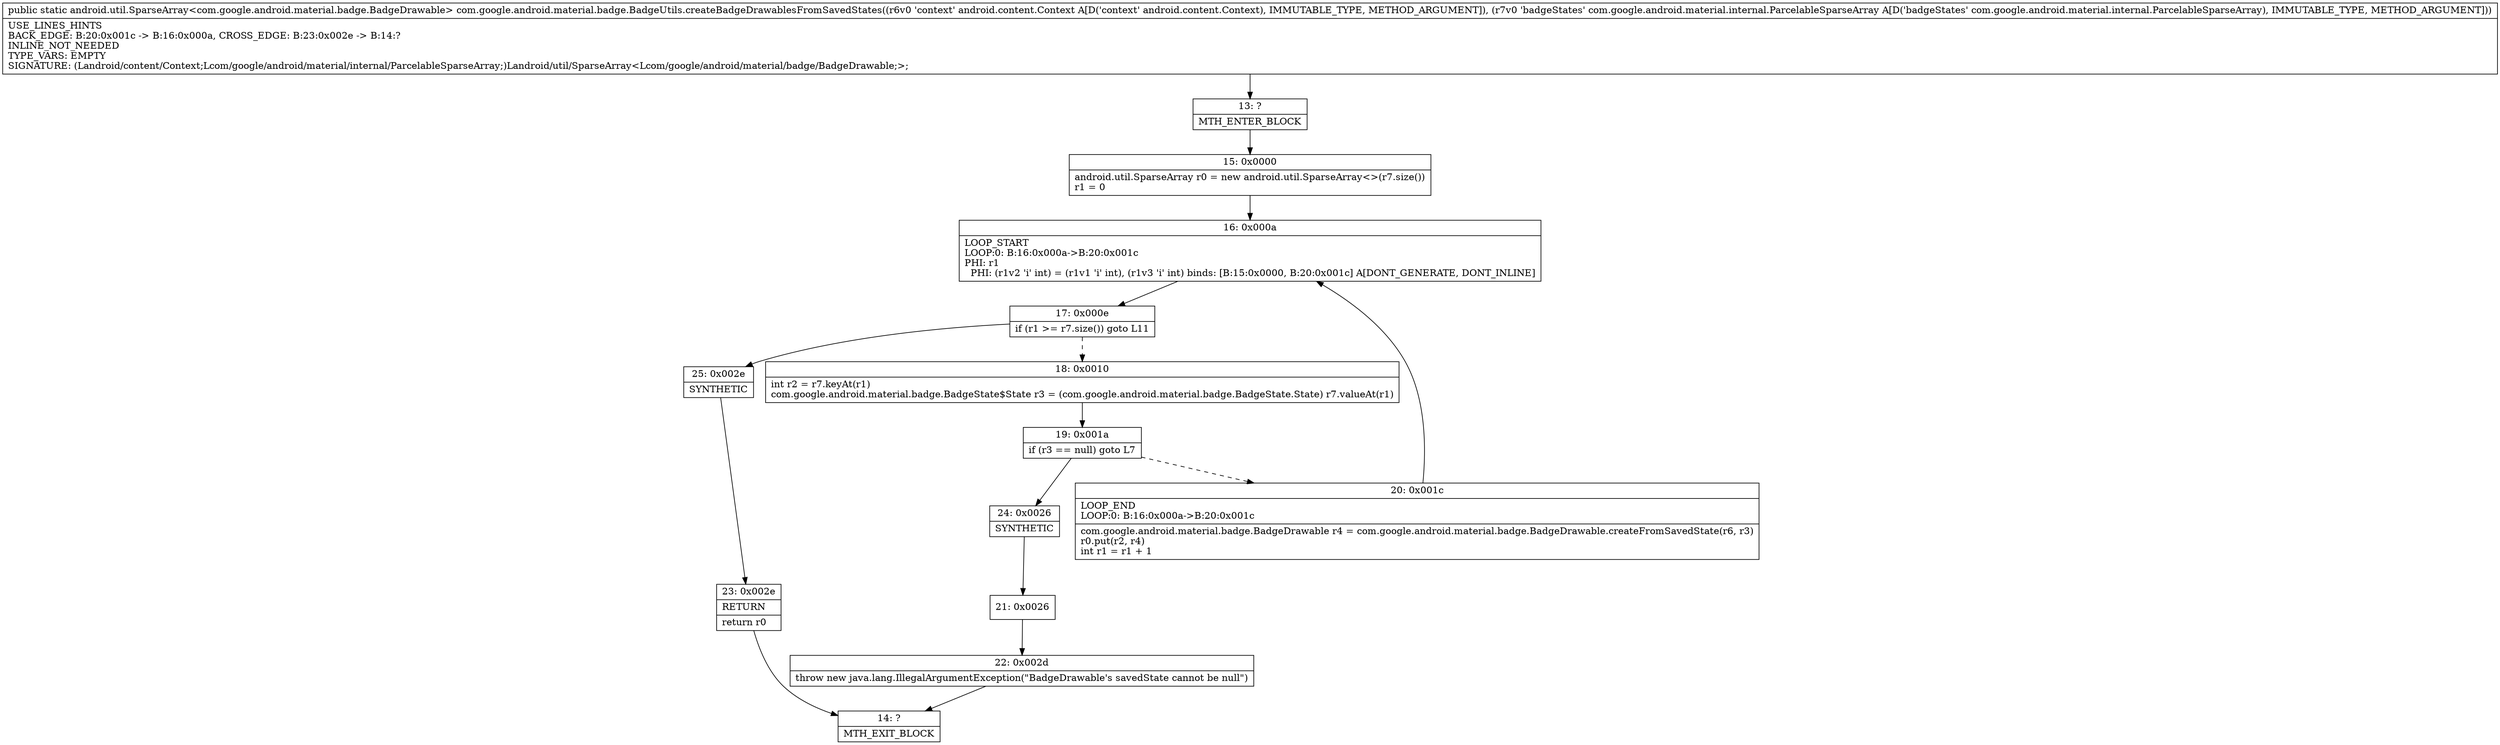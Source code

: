 digraph "CFG forcom.google.android.material.badge.BadgeUtils.createBadgeDrawablesFromSavedStates(Landroid\/content\/Context;Lcom\/google\/android\/material\/internal\/ParcelableSparseArray;)Landroid\/util\/SparseArray;" {
Node_13 [shape=record,label="{13\:\ ?|MTH_ENTER_BLOCK\l}"];
Node_15 [shape=record,label="{15\:\ 0x0000|android.util.SparseArray r0 = new android.util.SparseArray\<\>(r7.size())\lr1 = 0\l}"];
Node_16 [shape=record,label="{16\:\ 0x000a|LOOP_START\lLOOP:0: B:16:0x000a\-\>B:20:0x001c\lPHI: r1 \l  PHI: (r1v2 'i' int) = (r1v1 'i' int), (r1v3 'i' int) binds: [B:15:0x0000, B:20:0x001c] A[DONT_GENERATE, DONT_INLINE]\l}"];
Node_17 [shape=record,label="{17\:\ 0x000e|if (r1 \>= r7.size()) goto L11\l}"];
Node_18 [shape=record,label="{18\:\ 0x0010|int r2 = r7.keyAt(r1)\lcom.google.android.material.badge.BadgeState$State r3 = (com.google.android.material.badge.BadgeState.State) r7.valueAt(r1)\l}"];
Node_19 [shape=record,label="{19\:\ 0x001a|if (r3 == null) goto L7\l}"];
Node_20 [shape=record,label="{20\:\ 0x001c|LOOP_END\lLOOP:0: B:16:0x000a\-\>B:20:0x001c\l|com.google.android.material.badge.BadgeDrawable r4 = com.google.android.material.badge.BadgeDrawable.createFromSavedState(r6, r3)\lr0.put(r2, r4)\lint r1 = r1 + 1\l}"];
Node_24 [shape=record,label="{24\:\ 0x0026|SYNTHETIC\l}"];
Node_21 [shape=record,label="{21\:\ 0x0026}"];
Node_22 [shape=record,label="{22\:\ 0x002d|throw new java.lang.IllegalArgumentException(\"BadgeDrawable's savedState cannot be null\")\l}"];
Node_14 [shape=record,label="{14\:\ ?|MTH_EXIT_BLOCK\l}"];
Node_25 [shape=record,label="{25\:\ 0x002e|SYNTHETIC\l}"];
Node_23 [shape=record,label="{23\:\ 0x002e|RETURN\l|return r0\l}"];
MethodNode[shape=record,label="{public static android.util.SparseArray\<com.google.android.material.badge.BadgeDrawable\> com.google.android.material.badge.BadgeUtils.createBadgeDrawablesFromSavedStates((r6v0 'context' android.content.Context A[D('context' android.content.Context), IMMUTABLE_TYPE, METHOD_ARGUMENT]), (r7v0 'badgeStates' com.google.android.material.internal.ParcelableSparseArray A[D('badgeStates' com.google.android.material.internal.ParcelableSparseArray), IMMUTABLE_TYPE, METHOD_ARGUMENT]))  | USE_LINES_HINTS\lBACK_EDGE: B:20:0x001c \-\> B:16:0x000a, CROSS_EDGE: B:23:0x002e \-\> B:14:?\lINLINE_NOT_NEEDED\lTYPE_VARS: EMPTY\lSIGNATURE: (Landroid\/content\/Context;Lcom\/google\/android\/material\/internal\/ParcelableSparseArray;)Landroid\/util\/SparseArray\<Lcom\/google\/android\/material\/badge\/BadgeDrawable;\>;\l}"];
MethodNode -> Node_13;Node_13 -> Node_15;
Node_15 -> Node_16;
Node_16 -> Node_17;
Node_17 -> Node_18[style=dashed];
Node_17 -> Node_25;
Node_18 -> Node_19;
Node_19 -> Node_20[style=dashed];
Node_19 -> Node_24;
Node_20 -> Node_16;
Node_24 -> Node_21;
Node_21 -> Node_22;
Node_22 -> Node_14;
Node_25 -> Node_23;
Node_23 -> Node_14;
}

